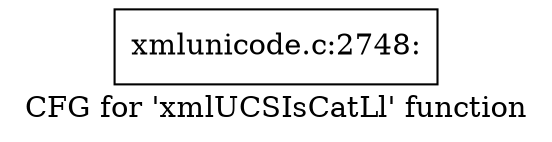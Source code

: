 digraph "CFG for 'xmlUCSIsCatLl' function" {
	label="CFG for 'xmlUCSIsCatLl' function";

	Node0x4eb64a0 [shape=record,label="{xmlunicode.c:2748:}"];
}
